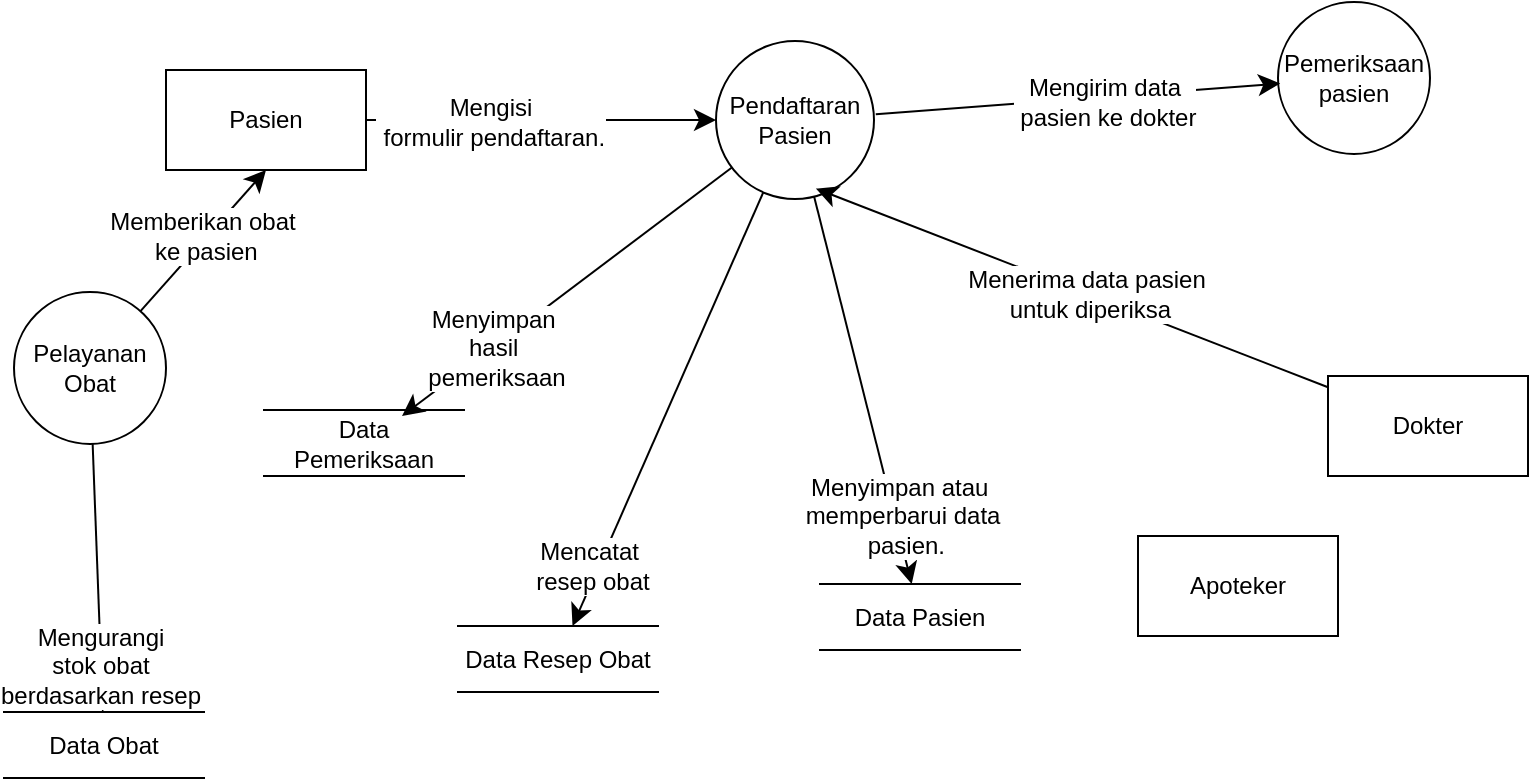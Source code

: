 <mxfile version="27.0.5">
  <diagram name="Page-1" id="iFN1sX3Dy9Eg09Ks3XdG">
    <mxGraphModel dx="1223" dy="1646" grid="0" gridSize="10" guides="1" tooltips="1" connect="1" arrows="1" fold="1" page="0" pageScale="1" pageWidth="850" pageHeight="1100" math="0" shadow="0">
      <root>
        <mxCell id="0" />
        <mxCell id="1" parent="0" />
        <mxCell id="7cxKrKh37JVgnoDJ2IRJ-3" value="Pemeriksaan pasien" style="shape=ellipse;html=1;dashed=0;whiteSpace=wrap;aspect=fixed;perimeter=ellipsePerimeter;" vertex="1" parent="1">
          <mxGeometry x="376" y="-473" width="76" height="76" as="geometry" />
        </mxCell>
        <mxCell id="7cxKrKh37JVgnoDJ2IRJ-22" style="edgeStyle=none;curved=1;rounded=0;orthogonalLoop=1;jettySize=auto;html=1;fontSize=12;startSize=8;endSize=8;" edge="1" parent="1" source="7cxKrKh37JVgnoDJ2IRJ-5" target="7cxKrKh37JVgnoDJ2IRJ-13">
          <mxGeometry relative="1" as="geometry" />
        </mxCell>
        <mxCell id="7cxKrKh37JVgnoDJ2IRJ-32" value="&lt;div&gt;Mengurangi&lt;/div&gt;&lt;div&gt;&amp;nbsp;stok obat&amp;nbsp;&lt;/div&gt;&lt;div&gt;berdasarkan resep&lt;/div&gt;" style="edgeLabel;html=1;align=center;verticalAlign=middle;resizable=0;points=[];fontSize=12;" vertex="1" connectable="0" parent="7cxKrKh37JVgnoDJ2IRJ-22">
          <mxGeometry x="0.657" y="-1" relative="1" as="geometry">
            <mxPoint as="offset" />
          </mxGeometry>
        </mxCell>
        <mxCell id="7cxKrKh37JVgnoDJ2IRJ-23" style="edgeStyle=none;curved=1;rounded=0;orthogonalLoop=1;jettySize=auto;html=1;entryX=0.5;entryY=1;entryDx=0;entryDy=0;fontSize=12;startSize=8;endSize=8;" edge="1" parent="1" source="7cxKrKh37JVgnoDJ2IRJ-5" target="7cxKrKh37JVgnoDJ2IRJ-9">
          <mxGeometry relative="1" as="geometry" />
        </mxCell>
        <mxCell id="7cxKrKh37JVgnoDJ2IRJ-33" value="&lt;div&gt;Memberikan obat&lt;/div&gt;&lt;div&gt;&amp;nbsp;ke pasien&lt;/div&gt;" style="edgeLabel;html=1;align=center;verticalAlign=middle;resizable=0;points=[];fontSize=12;" vertex="1" connectable="0" parent="7cxKrKh37JVgnoDJ2IRJ-23">
          <mxGeometry x="0.03" y="2" relative="1" as="geometry">
            <mxPoint as="offset" />
          </mxGeometry>
        </mxCell>
        <mxCell id="7cxKrKh37JVgnoDJ2IRJ-5" value="Pelayanan Obat" style="shape=ellipse;html=1;dashed=0;whiteSpace=wrap;aspect=fixed;perimeter=ellipsePerimeter;" vertex="1" parent="1">
          <mxGeometry x="-256" y="-328" width="76" height="76" as="geometry" />
        </mxCell>
        <mxCell id="7cxKrKh37JVgnoDJ2IRJ-15" style="edgeStyle=none;curved=1;rounded=0;orthogonalLoop=1;jettySize=auto;html=1;fontSize=12;startSize=8;endSize=8;" edge="1" parent="1" source="7cxKrKh37JVgnoDJ2IRJ-6" target="7cxKrKh37JVgnoDJ2IRJ-11">
          <mxGeometry relative="1" as="geometry" />
        </mxCell>
        <mxCell id="7cxKrKh37JVgnoDJ2IRJ-25" value="&lt;div&gt;Menyimpan atau&amp;nbsp;&lt;/div&gt;&lt;div&gt;memperbarui data&lt;/div&gt;&lt;div&gt;&amp;nbsp;pasien.&lt;/div&gt;" style="edgeLabel;html=1;align=center;verticalAlign=middle;resizable=0;points=[];fontSize=12;" vertex="1" connectable="0" parent="7cxKrKh37JVgnoDJ2IRJ-15">
          <mxGeometry x="0.654" y="3" relative="1" as="geometry">
            <mxPoint as="offset" />
          </mxGeometry>
        </mxCell>
        <mxCell id="7cxKrKh37JVgnoDJ2IRJ-16" style="edgeStyle=none;curved=1;rounded=0;orthogonalLoop=1;jettySize=auto;html=1;fontSize=12;startSize=8;endSize=8;" edge="1" parent="1">
          <mxGeometry relative="1" as="geometry">
            <mxPoint x="174.895" y="-416.883" as="sourcePoint" />
            <mxPoint x="377.097" y="-432.281" as="targetPoint" />
          </mxGeometry>
        </mxCell>
        <mxCell id="7cxKrKh37JVgnoDJ2IRJ-26" value="&lt;div&gt;Mengirim data&lt;/div&gt;&lt;div&gt;&amp;nbsp;pasien ke dokter&lt;/div&gt;" style="edgeLabel;html=1;align=center;verticalAlign=middle;resizable=0;points=[];fontSize=12;" vertex="1" connectable="0" parent="7cxKrKh37JVgnoDJ2IRJ-16">
          <mxGeometry x="0.123" y="-1" relative="1" as="geometry">
            <mxPoint y="1" as="offset" />
          </mxGeometry>
        </mxCell>
        <mxCell id="7cxKrKh37JVgnoDJ2IRJ-29" style="edgeStyle=none;curved=1;rounded=0;orthogonalLoop=1;jettySize=auto;html=1;fontSize=12;startSize=8;endSize=8;" edge="1" parent="1" source="7cxKrKh37JVgnoDJ2IRJ-6" target="7cxKrKh37JVgnoDJ2IRJ-12">
          <mxGeometry relative="1" as="geometry" />
        </mxCell>
        <mxCell id="7cxKrKh37JVgnoDJ2IRJ-30" value="&lt;div&gt;Mencatat&amp;nbsp;&lt;/div&gt;&lt;div&gt;resep obat&lt;/div&gt;" style="edgeLabel;html=1;align=center;verticalAlign=middle;resizable=0;points=[];fontSize=12;" vertex="1" connectable="0" parent="7cxKrKh37JVgnoDJ2IRJ-29">
          <mxGeometry x="0.727" y="-4" relative="1" as="geometry">
            <mxPoint y="1" as="offset" />
          </mxGeometry>
        </mxCell>
        <mxCell id="7cxKrKh37JVgnoDJ2IRJ-6" value="Pendaftaran Pasien" style="shape=ellipse;html=1;dashed=0;whiteSpace=wrap;aspect=fixed;perimeter=ellipsePerimeter;" vertex="1" parent="1">
          <mxGeometry x="95" y="-453.5" width="79" height="79" as="geometry" />
        </mxCell>
        <mxCell id="7cxKrKh37JVgnoDJ2IRJ-7" value="Apoteker" style="html=1;dashed=0;whiteSpace=wrap;" vertex="1" parent="1">
          <mxGeometry x="306" y="-206" width="100" height="50" as="geometry" />
        </mxCell>
        <mxCell id="7cxKrKh37JVgnoDJ2IRJ-8" value="Dokter" style="html=1;dashed=0;whiteSpace=wrap;" vertex="1" parent="1">
          <mxGeometry x="401" y="-286" width="100" height="50" as="geometry" />
        </mxCell>
        <mxCell id="7cxKrKh37JVgnoDJ2IRJ-14" style="edgeStyle=none;curved=1;rounded=0;orthogonalLoop=1;jettySize=auto;html=1;fontSize=12;startSize=8;endSize=8;" edge="1" parent="1" source="7cxKrKh37JVgnoDJ2IRJ-9" target="7cxKrKh37JVgnoDJ2IRJ-6">
          <mxGeometry relative="1" as="geometry" />
        </mxCell>
        <mxCell id="7cxKrKh37JVgnoDJ2IRJ-24" value="&lt;div&gt;Mengisi&lt;/div&gt;&lt;div&gt;&amp;nbsp;formulir pendaftaran.&lt;/div&gt;" style="edgeLabel;html=1;align=center;verticalAlign=middle;resizable=0;points=[];fontSize=12;" vertex="1" connectable="0" parent="7cxKrKh37JVgnoDJ2IRJ-14">
          <mxGeometry x="-0.295" y="-1" relative="1" as="geometry">
            <mxPoint as="offset" />
          </mxGeometry>
        </mxCell>
        <mxCell id="7cxKrKh37JVgnoDJ2IRJ-9" value="Pasien" style="html=1;dashed=0;whiteSpace=wrap;" vertex="1" parent="1">
          <mxGeometry x="-180" y="-439" width="100" height="50" as="geometry" />
        </mxCell>
        <mxCell id="7cxKrKh37JVgnoDJ2IRJ-10" value="Data Pemeriksaan" style="html=1;dashed=0;whiteSpace=wrap;shape=partialRectangle;right=0;left=0;" vertex="1" parent="1">
          <mxGeometry x="-131" y="-269" width="100" height="33" as="geometry" />
        </mxCell>
        <mxCell id="7cxKrKh37JVgnoDJ2IRJ-11" value="Data Pasien" style="html=1;dashed=0;whiteSpace=wrap;shape=partialRectangle;right=0;left=0;" vertex="1" parent="1">
          <mxGeometry x="147" y="-182" width="100" height="33" as="geometry" />
        </mxCell>
        <mxCell id="7cxKrKh37JVgnoDJ2IRJ-12" value="Data Resep Obat" style="html=1;dashed=0;whiteSpace=wrap;shape=partialRectangle;right=0;left=0;" vertex="1" parent="1">
          <mxGeometry x="-34" y="-161" width="100" height="33" as="geometry" />
        </mxCell>
        <mxCell id="7cxKrKh37JVgnoDJ2IRJ-13" value="Data Obat " style="html=1;dashed=0;whiteSpace=wrap;shape=partialRectangle;right=0;left=0;" vertex="1" parent="1">
          <mxGeometry x="-261" y="-118" width="100" height="33" as="geometry" />
        </mxCell>
        <mxCell id="7cxKrKh37JVgnoDJ2IRJ-17" style="edgeStyle=none;curved=1;rounded=0;orthogonalLoop=1;jettySize=auto;html=1;entryX=0.632;entryY=0.934;entryDx=0;entryDy=0;entryPerimeter=0;fontSize=12;startSize=8;endSize=8;" edge="1" parent="1" source="7cxKrKh37JVgnoDJ2IRJ-8" target="7cxKrKh37JVgnoDJ2IRJ-6">
          <mxGeometry relative="1" as="geometry" />
        </mxCell>
        <mxCell id="7cxKrKh37JVgnoDJ2IRJ-27" value="&lt;div&gt;Menerima data pasien&lt;/div&gt;&lt;div&gt;&amp;nbsp;untuk diperiksa&lt;/div&gt;" style="edgeLabel;html=1;align=center;verticalAlign=middle;resizable=0;points=[];fontSize=12;" vertex="1" connectable="0" parent="7cxKrKh37JVgnoDJ2IRJ-17">
          <mxGeometry x="-0.05" relative="1" as="geometry">
            <mxPoint as="offset" />
          </mxGeometry>
        </mxCell>
        <mxCell id="7cxKrKh37JVgnoDJ2IRJ-18" style="edgeStyle=none;curved=1;rounded=0;orthogonalLoop=1;jettySize=auto;html=1;entryX=0.69;entryY=0.091;entryDx=0;entryDy=0;entryPerimeter=0;fontSize=12;startSize=8;endSize=8;" edge="1" parent="1" source="7cxKrKh37JVgnoDJ2IRJ-6" target="7cxKrKh37JVgnoDJ2IRJ-10">
          <mxGeometry relative="1" as="geometry" />
        </mxCell>
        <mxCell id="7cxKrKh37JVgnoDJ2IRJ-28" value="&lt;div&gt;Menyimpan&amp;nbsp;&lt;/div&gt;&lt;div&gt;hasil&amp;nbsp;&lt;/div&gt;&lt;div&gt;pemeriksaan&lt;/div&gt;" style="edgeLabel;html=1;align=center;verticalAlign=middle;resizable=0;points=[];fontSize=12;" vertex="1" connectable="0" parent="7cxKrKh37JVgnoDJ2IRJ-18">
          <mxGeometry x="0.444" y="1" relative="1" as="geometry">
            <mxPoint as="offset" />
          </mxGeometry>
        </mxCell>
        <mxCell id="7cxKrKh37JVgnoDJ2IRJ-34" style="edgeStyle=none;curved=1;rounded=0;orthogonalLoop=1;jettySize=auto;html=1;exitX=0.5;exitY=1;exitDx=0;exitDy=0;fontSize=12;startSize=8;endSize=8;" edge="1" parent="1" source="7cxKrKh37JVgnoDJ2IRJ-10" target="7cxKrKh37JVgnoDJ2IRJ-10">
          <mxGeometry relative="1" as="geometry" />
        </mxCell>
      </root>
    </mxGraphModel>
  </diagram>
</mxfile>
